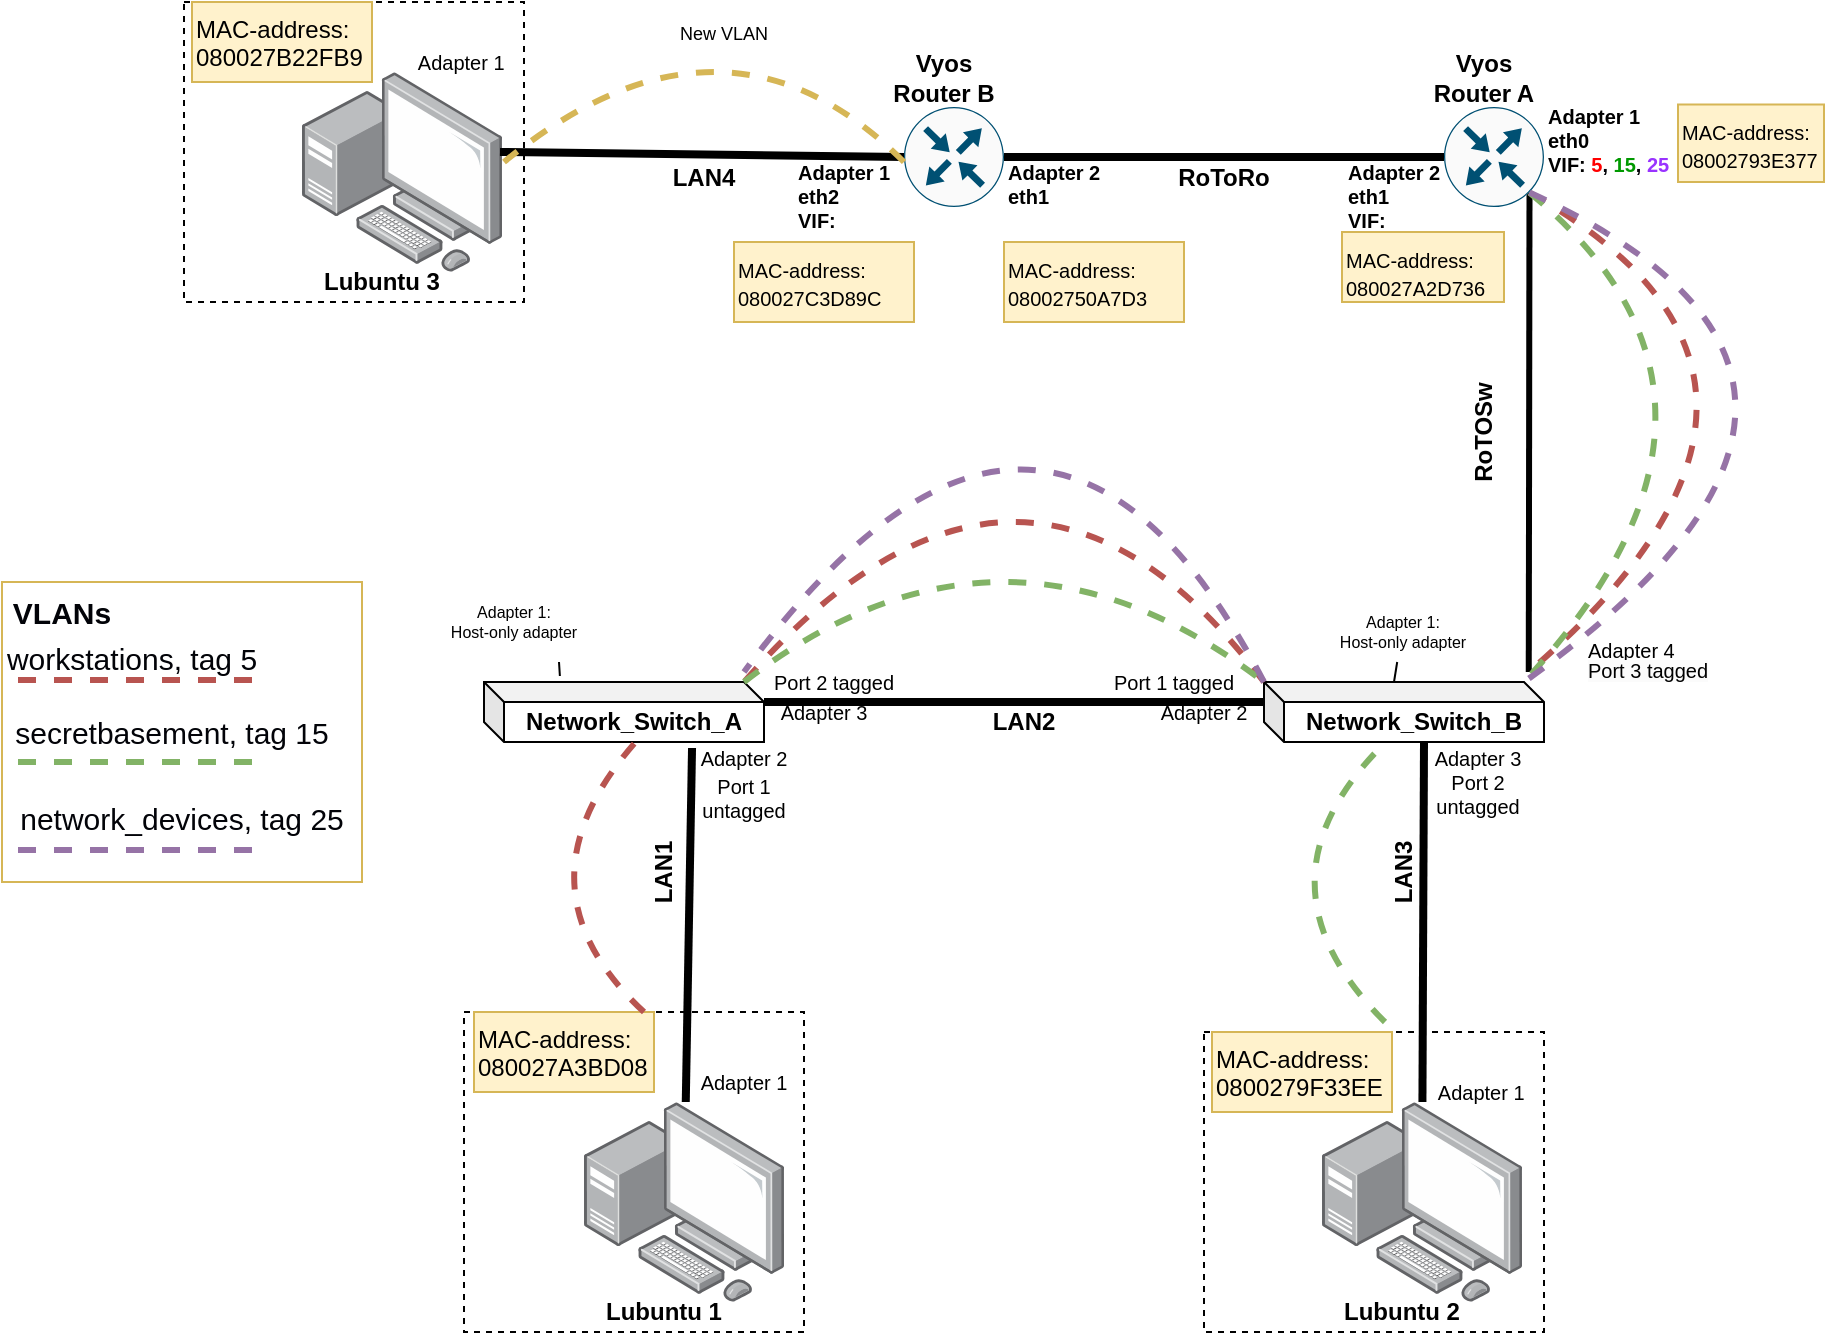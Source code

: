 <mxfile version="20.8.10" type="device" pages="3"><diagram id="CAPcUXX3ZQljsApzjOa5" name="Physical Topology"><mxGraphModel dx="2261" dy="2013" grid="1" gridSize="10" guides="1" tooltips="1" connect="1" arrows="1" fold="1" page="1" pageScale="1" pageWidth="827" pageHeight="1169" math="0" shadow="0"><root><mxCell id="0"/><mxCell id="1" parent="0"/><mxCell id="m6ppwazR0qxeqbLDZ43z-1" value="" style="rounded=0;whiteSpace=wrap;html=1;labelBorderColor=none;fillStyle=auto;strokeColor=#d6b656;fontSize=15;fillColor=none;" parent="1" vertex="1"><mxGeometry x="-101" y="280" width="180" height="150" as="geometry"/></mxCell><mxCell id="KFTJLfa4nv81pVBsVKey-24" value="" style="rounded=0;whiteSpace=wrap;html=1;textOpacity=0;fillColor=none;dashed=1;" parent="1" vertex="1"><mxGeometry x="500" y="505" width="170" height="150" as="geometry"/></mxCell><mxCell id="KFTJLfa4nv81pVBsVKey-25" value="" style="rounded=0;whiteSpace=wrap;html=1;textOpacity=0;fillColor=none;dashed=1;" parent="1" vertex="1"><mxGeometry x="130" y="495" width="170" height="160" as="geometry"/></mxCell><mxCell id="KFTJLfa4nv81pVBsVKey-2" value="" style="points=[];aspect=fixed;html=1;align=center;shadow=0;dashed=0;image;image=img/lib/allied_telesis/computer_and_terminals/Personal_Computer_with_Server.svg;" parent="1" vertex="1"><mxGeometry x="190" y="540" width="100" height="100" as="geometry"/></mxCell><mxCell id="KFTJLfa4nv81pVBsVKey-3" value="Lubuntu 1" style="text;strokeColor=none;align=center;fillColor=none;html=1;verticalAlign=middle;whiteSpace=wrap;rounded=0;fontStyle=1" parent="1" vertex="1"><mxGeometry x="200" y="630" width="60" height="30" as="geometry"/></mxCell><mxCell id="KFTJLfa4nv81pVBsVKey-4" value="" style="points=[];aspect=fixed;html=1;align=center;shadow=0;dashed=0;image;image=img/lib/allied_telesis/computer_and_terminals/Personal_Computer_with_Server.svg;" parent="1" vertex="1"><mxGeometry x="559" y="540" width="100" height="100" as="geometry"/></mxCell><mxCell id="KFTJLfa4nv81pVBsVKey-5" value="Lubuntu 2" style="text;strokeColor=none;align=center;fillColor=none;html=1;verticalAlign=middle;whiteSpace=wrap;rounded=0;fontStyle=1" parent="1" vertex="1"><mxGeometry x="569" y="630" width="60" height="30" as="geometry"/></mxCell><mxCell id="KFTJLfa4nv81pVBsVKey-6" value="Network_Switch_A" style="shape=cube;whiteSpace=wrap;html=1;boundedLbl=1;backgroundOutline=1;darkOpacity=0.05;darkOpacity2=0.1;direction=east;size=10;fontStyle=1" parent="1" vertex="1"><mxGeometry x="140" y="330" width="140" height="30" as="geometry"/></mxCell><mxCell id="KFTJLfa4nv81pVBsVKey-8" value="Network_Switch_B" style="shape=cube;whiteSpace=wrap;html=1;boundedLbl=1;backgroundOutline=1;darkOpacity=0.05;darkOpacity2=0.1;direction=east;size=10;fontStyle=1" parent="1" vertex="1"><mxGeometry x="530" y="330" width="140" height="30" as="geometry"/></mxCell><mxCell id="KFTJLfa4nv81pVBsVKey-9" value="" style="endArrow=none;html=1;rounded=0;entryX=0.743;entryY=1.1;entryDx=0;entryDy=0;entryPerimeter=0;strokeWidth=4;" parent="1" source="KFTJLfa4nv81pVBsVKey-2" target="KFTJLfa4nv81pVBsVKey-6" edge="1"><mxGeometry x="-0.714" y="-66" width="50" height="50" relative="1" as="geometry"><mxPoint x="300" y="440" as="sourcePoint"/><mxPoint x="280" y="360" as="targetPoint"/><mxPoint as="offset"/></mxGeometry></mxCell><mxCell id="KFTJLfa4nv81pVBsVKey-10" value="" style="endArrow=none;html=1;rounded=0;strokeWidth=4;" parent="1" source="KFTJLfa4nv81pVBsVKey-4" edge="1"><mxGeometry width="50" height="50" relative="1" as="geometry"><mxPoint x="555.806" y="465" as="sourcePoint"/><mxPoint x="610" y="360" as="targetPoint"/></mxGeometry></mxCell><mxCell id="KFTJLfa4nv81pVBsVKey-12" value="&lt;font style=&quot;font-size: 10px;&quot;&gt;Adapter 2&lt;/font&gt;" style="text;strokeColor=none;align=center;fillColor=none;html=1;verticalAlign=middle;whiteSpace=wrap;rounded=0;rotation=0;fontStyle=0;fontSize=10;" parent="1" vertex="1"><mxGeometry x="230" y="352.5" width="80" height="30" as="geometry"/></mxCell><mxCell id="KFTJLfa4nv81pVBsVKey-17" value="Adapter 2" style="text;strokeColor=none;align=center;fillColor=none;html=1;verticalAlign=middle;whiteSpace=wrap;rounded=0;rotation=0;fontStyle=0;fontSize=10;" parent="1" vertex="1"><mxGeometry x="460" y="330" width="80" height="30" as="geometry"/></mxCell><mxCell id="KFTJLfa4nv81pVBsVKey-19" value="Adapter 1" style="text;strokeColor=none;align=center;fillColor=none;html=1;verticalAlign=middle;whiteSpace=wrap;rounded=0;rotation=0;fontStyle=0;fontSize=10;" parent="1" vertex="1"><mxGeometry x="230" y="515" width="80" height="30" as="geometry"/></mxCell><mxCell id="KFTJLfa4nv81pVBsVKey-20" value="&lt;font style=&quot;font-size: 10px;&quot;&gt;Adapter 1&amp;nbsp;&lt;/font&gt;" style="text;strokeColor=none;align=center;fillColor=none;html=1;verticalAlign=middle;whiteSpace=wrap;rounded=0;rotation=0;fontStyle=0" parent="1" vertex="1"><mxGeometry x="599.5" y="520" width="80" height="30" as="geometry"/></mxCell><mxCell id="KFTJLfa4nv81pVBsVKey-26" value="" style="endArrow=none;html=1;rounded=0;entryX=0.271;entryY=-0.1;entryDx=0;entryDy=0;entryPerimeter=0;exitX=0.75;exitY=1;exitDx=0;exitDy=0;" parent="1" source="KFTJLfa4nv81pVBsVKey-27" target="KFTJLfa4nv81pVBsVKey-6" edge="1"><mxGeometry width="50" height="50" relative="1" as="geometry"><mxPoint x="130" y="290" as="sourcePoint"/><mxPoint x="170" y="340" as="targetPoint"/></mxGeometry></mxCell><mxCell id="KFTJLfa4nv81pVBsVKey-27" value="&lt;font style=&quot;font-size: 8px;&quot;&gt;Adapter 1:&lt;br style=&quot;font-size: 8px;&quot;&gt;Host-only adapter&lt;/font&gt;" style="text;strokeColor=none;align=center;fillColor=none;html=1;verticalAlign=middle;whiteSpace=wrap;rounded=0;dashed=1;fontStyle=0;fontSize=8;" parent="1" vertex="1"><mxGeometry x="110" y="280" width="90" height="40" as="geometry"/></mxCell><mxCell id="KFTJLfa4nv81pVBsVKey-16" value="Adapter 3" style="text;strokeColor=none;align=center;fillColor=none;html=1;verticalAlign=middle;whiteSpace=wrap;rounded=0;rotation=0;fontStyle=0;fontSize=10;" parent="1" vertex="1"><mxGeometry x="270" y="330" width="80" height="30" as="geometry"/></mxCell><mxCell id="KFTJLfa4nv81pVBsVKey-40" value="&lt;b&gt;&lt;font style=&quot;font-size: 12px;&quot;&gt;LAN2&lt;/font&gt;&lt;/b&gt;" style="text;strokeColor=none;align=center;fillColor=none;html=1;verticalAlign=middle;whiteSpace=wrap;rounded=0;dashed=1;fontSize=10;" parent="1" vertex="1"><mxGeometry x="380" y="335" width="60" height="30" as="geometry"/></mxCell><mxCell id="KFTJLfa4nv81pVBsVKey-41" value="&lt;b&gt;&lt;font style=&quot;font-size: 12px;&quot;&gt;LAN1&lt;/font&gt;&lt;/b&gt;" style="text;strokeColor=none;align=center;fillColor=none;html=1;verticalAlign=middle;whiteSpace=wrap;rounded=0;dashed=1;fontSize=10;rotation=-90;" parent="1" vertex="1"><mxGeometry x="200" y="410" width="60" height="30" as="geometry"/></mxCell><mxCell id="KFTJLfa4nv81pVBsVKey-42" value="&lt;b&gt;&lt;font style=&quot;font-size: 12px;&quot;&gt;LAN3&lt;/font&gt;&lt;/b&gt;" style="text;strokeColor=none;align=center;fillColor=none;html=1;verticalAlign=middle;whiteSpace=wrap;rounded=0;dashed=1;fontSize=10;rotation=-90;" parent="1" vertex="1"><mxGeometry x="570" y="410" width="60" height="30" as="geometry"/></mxCell><mxCell id="KFTJLfa4nv81pVBsVKey-50" value="Port 1 tagged" style="text;strokeColor=none;align=center;fillColor=none;html=1;verticalAlign=middle;whiteSpace=wrap;rounded=0;dashed=1;fontSize=10;" parent="1" vertex="1"><mxGeometry x="440" y="320" width="90" height="20" as="geometry"/></mxCell><mxCell id="KFTJLfa4nv81pVBsVKey-51" value="Adapter 3&lt;br&gt;Port 2 &lt;br&gt;untagged" style="text;align=center;html=1;verticalAlign=middle;whiteSpace=wrap;rounded=0;dashed=1;fontSize=10;" parent="1" vertex="1"><mxGeometry x="594" y="360" width="85.5" height="40" as="geometry"/></mxCell><mxCell id="KFTJLfa4nv81pVBsVKey-52" value="Port 1 &lt;br style=&quot;font-size: 10px;&quot;&gt;untagged" style="text;strokeColor=none;align=center;fillColor=none;html=1;verticalAlign=middle;whiteSpace=wrap;rounded=0;dashed=1;fontSize=10;" parent="1" vertex="1"><mxGeometry x="245" y="375" width="50" height="25" as="geometry"/></mxCell><mxCell id="KFTJLfa4nv81pVBsVKey-53" value="Port 2 tagged" style="text;strokeColor=none;align=center;fillColor=none;html=1;verticalAlign=middle;whiteSpace=wrap;rounded=0;dashed=1;fontSize=10;" parent="1" vertex="1"><mxGeometry x="270" y="320" width="90" height="20" as="geometry"/></mxCell><mxCell id="jPix8ELLLZrEXd2AXvwb-3" style="rounded=0;orthogonalLoop=1;jettySize=auto;html=1;exitX=0.855;exitY=0.856;exitDx=0;exitDy=0;exitPerimeter=0;entryX=0;entryY=1;entryDx=0;entryDy=0;endArrow=none;endFill=0;strokeWidth=3;" parent="1" source="9v_Xx9gA8RxqsUYT7sCj-2" edge="1"><mxGeometry relative="1" as="geometry"><mxPoint x="662.38" y="325" as="targetPoint"/></mxGeometry></mxCell><mxCell id="i0PBBU2zfy0VUtLU50Al-2" style="edgeStyle=none;orthogonalLoop=1;jettySize=auto;html=1;exitX=0.855;exitY=0.856;exitDx=0;exitDy=0;exitPerimeter=0;entryX=0;entryY=1;entryDx=0;entryDy=0;strokeColor=#b85450;strokeWidth=3;fontSize=15;fontColor=#020308;endArrow=none;endFill=0;fillColor=#f8cecc;dashed=1;curved=1;" parent="1" source="9v_Xx9gA8RxqsUYT7sCj-2" edge="1"><mxGeometry relative="1" as="geometry"><mxPoint x="662.38" y="325" as="targetPoint"/><Array as="points"><mxPoint x="830" y="180"/></Array></mxGeometry></mxCell><mxCell id="9v_Xx9gA8RxqsUYT7sCj-2" value="" style="sketch=0;points=[[0.5,0,0],[1,0.5,0],[0.5,1,0],[0,0.5,0],[0.145,0.145,0],[0.856,0.145,0],[0.855,0.856,0],[0.145,0.855,0]];verticalLabelPosition=bottom;html=1;verticalAlign=top;aspect=fixed;align=center;pointerEvents=1;shape=mxgraph.cisco19.rect;prIcon=router;fillColor=#FAFAFA;strokeColor=#005073;" parent="1" vertex="1"><mxGeometry x="620" y="42.5" width="50" height="50" as="geometry"/></mxCell><mxCell id="9v_Xx9gA8RxqsUYT7sCj-3" value="Vyos Router A" style="text;strokeColor=none;align=center;fillColor=none;html=1;verticalAlign=middle;whiteSpace=wrap;rounded=0;fontStyle=1" parent="1" vertex="1"><mxGeometry x="610" y="12.5" width="60" height="30" as="geometry"/></mxCell><mxCell id="9v_Xx9gA8RxqsUYT7sCj-7" value="&lt;b&gt;&lt;font style=&quot;font-size: 12px;&quot;&gt;RoTOSw&lt;/font&gt;&lt;/b&gt;" style="text;strokeColor=none;align=center;fillColor=none;html=1;verticalAlign=middle;whiteSpace=wrap;rounded=0;dashed=1;fontSize=10;rotation=-90;" parent="1" vertex="1"><mxGeometry x="610" y="190" width="60" height="30" as="geometry"/></mxCell><mxCell id="i0PBBU2zfy0VUtLU50Al-1" style="edgeStyle=none;orthogonalLoop=1;jettySize=auto;html=1;exitX=0.855;exitY=0.856;exitDx=0;exitDy=0;entryX=0;entryY=0;entryDx=130;entryDy=0;strokeColor=#82b366;strokeWidth=3;fontSize=15;fontColor=#020308;endArrow=none;endFill=0;fillColor=#d5e8d4;exitPerimeter=0;entryPerimeter=0;dashed=1;curved=1;" parent="1" source="9v_Xx9gA8RxqsUYT7sCj-2" target="KFTJLfa4nv81pVBsVKey-8" edge="1"><mxGeometry relative="1" as="geometry"><Array as="points"><mxPoint x="790" y="190"/></Array></mxGeometry></mxCell><mxCell id="9v_Xx9gA8RxqsUYT7sCj-8" value="Adapter 1&lt;br&gt;eth0&lt;br&gt;VIF: &lt;font color=&quot;#ff0000&quot;&gt;5&lt;/font&gt;&lt;font color=&quot;#020308&quot;&gt;, &lt;/font&gt;&lt;font color=&quot;#009900&quot;&gt;15&lt;/font&gt;&lt;font color=&quot;#020308&quot;&gt;, &lt;/font&gt;&lt;font color=&quot;#9933ff&quot;&gt;25&lt;/font&gt;" style="text;strokeColor=none;align=left;fillColor=none;html=1;verticalAlign=top;whiteSpace=wrap;rounded=0;rotation=0;fontStyle=1;fontSize=10;" parent="1" vertex="1"><mxGeometry x="670" y="35" width="70" height="52.5" as="geometry"/></mxCell><mxCell id="si4_xqmwmZ1nPxSKArIJ-2" value="MAC-address:&lt;br&gt;080027A3BD08" style="text;strokeColor=#d6b656;align=left;fillColor=#fff2cc;html=1;verticalAlign=top;rounded=0;whiteSpace=wrap;labelBorderColor=none;fillStyle=auto;" parent="1" vertex="1"><mxGeometry x="135" y="495" width="90" height="40" as="geometry"/></mxCell><mxCell id="si4_xqmwmZ1nPxSKArIJ-3" value="MAC-address:&lt;br&gt;0800279F33EE" style="text;strokeColor=#d6b656;align=left;fillColor=#fff2cc;html=1;verticalAlign=top;rounded=0;whiteSpace=wrap;labelBorderColor=none;fillStyle=auto;" parent="1" vertex="1"><mxGeometry x="504" y="505" width="90" height="40" as="geometry"/></mxCell><mxCell id="XGvj5NbQlRAH-tCPL38N-1" style="edgeStyle=none;rounded=0;orthogonalLoop=1;jettySize=auto;html=1;endArrow=none;endFill=0;strokeWidth=3;strokeColor=#82b366;fillColor=#d5e8d4;dashed=1;" parent="1" edge="1"><mxGeometry relative="1" as="geometry"><mxPoint x="24" y="370.0" as="sourcePoint"/><mxPoint x="-95.997" y="370.0" as="targetPoint"/></mxGeometry></mxCell><mxCell id="XGvj5NbQlRAH-tCPL38N-2" value="&lt;font color=&quot;#020308&quot; style=&quot;font-size: 15px;&quot;&gt;VLANs&lt;/font&gt;" style="text;strokeColor=none;align=center;fillColor=none;html=1;verticalAlign=middle;whiteSpace=wrap;rounded=0;fontSize=15;fontColor=#3355FF;fontStyle=1" parent="1" vertex="1"><mxGeometry x="-101" y="280" width="60" height="30" as="geometry"/></mxCell><mxCell id="XGvj5NbQlRAH-tCPL38N-3" value="workstations, tag 5" style="text;strokeColor=none;align=center;fillColor=none;html=1;verticalAlign=middle;whiteSpace=wrap;rounded=0;fontSize=15;fontColor=#020308;" parent="1" vertex="1"><mxGeometry x="-101" y="310" width="130" height="15" as="geometry"/></mxCell><mxCell id="XGvj5NbQlRAH-tCPL38N-4" style="edgeStyle=none;rounded=0;orthogonalLoop=1;jettySize=auto;html=1;endArrow=none;endFill=0;strokeWidth=3;strokeColor=#b85450;fillColor=#f8cecc;dashed=1;" parent="1" edge="1"><mxGeometry relative="1" as="geometry"><mxPoint x="24" y="328.95" as="sourcePoint"/><mxPoint x="-95.997" y="328.95" as="targetPoint"/></mxGeometry></mxCell><mxCell id="XGvj5NbQlRAH-tCPL38N-5" value="secretbasement, tag 15" style="text;strokeColor=none;align=center;fillColor=none;html=1;verticalAlign=middle;whiteSpace=wrap;rounded=0;fontSize=15;fontColor=#020308;strokeWidth=3;" parent="1" vertex="1"><mxGeometry x="-101" y="347.5" width="170" height="15" as="geometry"/></mxCell><mxCell id="XGvj5NbQlRAH-tCPL38N-6" style="edgeStyle=none;rounded=0;orthogonalLoop=1;jettySize=auto;html=1;endArrow=none;endFill=0;strokeWidth=3;strokeColor=#9673a6;fillColor=#e1d5e7;dashed=1;" parent="1" edge="1"><mxGeometry relative="1" as="geometry"><mxPoint x="24" y="413.95" as="sourcePoint"/><mxPoint x="-95.997" y="413.95" as="targetPoint"/></mxGeometry></mxCell><mxCell id="XGvj5NbQlRAH-tCPL38N-7" value="network_devices, tag 25" style="text;strokeColor=none;align=center;fillColor=none;html=1;verticalAlign=middle;whiteSpace=wrap;rounded=0;fontSize=15;fontColor=#020308;" parent="1" vertex="1"><mxGeometry x="-101" y="390" width="180" height="15" as="geometry"/></mxCell><mxCell id="Srl6y-yyjktaXxOkSsBQ-2" style="edgeStyle=none;rounded=0;orthogonalLoop=1;jettySize=auto;html=1;exitX=0.5;exitY=1;exitDx=0;exitDy=0;strokeColor=#99FF99;strokeWidth=4;fontSize=15;fontColor=#020308;endArrow=none;endFill=0;" parent="1" source="XGvj5NbQlRAH-tCPL38N-5" target="XGvj5NbQlRAH-tCPL38N-5" edge="1"><mxGeometry relative="1" as="geometry"/></mxCell><mxCell id="uMudg7BQLxcV9BV-kZez-2" value="" style="endArrow=none;html=1;rounded=0;exitX=0;exitY=0;exitDx=65;exitDy=0;exitPerimeter=0;" parent="1" source="KFTJLfa4nv81pVBsVKey-8" target="KFTJLfa4nv81pVBsVKey-29" edge="1"><mxGeometry width="50" height="50" relative="1" as="geometry"><mxPoint x="540" y="330" as="sourcePoint"/><mxPoint x="540" y="290" as="targetPoint"/></mxGeometry></mxCell><mxCell id="KFTJLfa4nv81pVBsVKey-29" value="&lt;font style=&quot;font-size: 8px;&quot;&gt;Adapter 1:&lt;br style=&quot;font-size: 8px;&quot;&gt;Host-only adapter&lt;/font&gt;" style="text;strokeColor=none;align=center;fillColor=none;html=1;verticalAlign=middle;whiteSpace=wrap;rounded=0;dashed=1;fontSize=8;fontStyle=0" parent="1" vertex="1"><mxGeometry x="548.75" y="290" width="100.5" height="30" as="geometry"/></mxCell><mxCell id="E4wLqBSq0Hidv-x5DWPN-4" value="" style="endArrow=none;html=1;entryX=0.736;entryY=1.167;entryDx=0;entryDy=0;entryPerimeter=0;strokeWidth=3;fillColor=#f8cecc;strokeColor=#b85450;dashed=1;curved=1;" parent="1" edge="1"><mxGeometry x="-0.714" y="-66" width="50" height="50" relative="1" as="geometry"><mxPoint x="220" y="495" as="sourcePoint"/><mxPoint x="220.36" y="355" as="targetPoint"/><mxPoint as="offset"/><Array as="points"><mxPoint x="150" y="430"/></Array></mxGeometry></mxCell><mxCell id="E4wLqBSq0Hidv-x5DWPN-5" value="" style="endArrow=none;html=1;entryX=0.736;entryY=1.167;entryDx=0;entryDy=0;entryPerimeter=0;strokeWidth=3;fillColor=#d5e8d4;strokeColor=#82b366;dashed=1;curved=1;" parent="1" edge="1"><mxGeometry x="-0.714" y="-66" width="50" height="50" relative="1" as="geometry"><mxPoint x="590.5" y="500" as="sourcePoint"/><mxPoint x="590.86" y="360" as="targetPoint"/><mxPoint as="offset"/><Array as="points"><mxPoint x="520" y="430"/></Array></mxGeometry></mxCell><mxCell id="E4wLqBSq0Hidv-x5DWPN-6" value="" style="endArrow=none;html=1;strokeWidth=3;fillColor=#f8cecc;strokeColor=#b85450;dashed=1;curved=1;" parent="1" edge="1"><mxGeometry x="-0.714" y="-66" width="50" height="50" relative="1" as="geometry"><mxPoint x="530" y="330" as="sourcePoint"/><mxPoint x="270" y="330" as="targetPoint"/><mxPoint as="offset"/><Array as="points"><mxPoint x="410" y="170"/></Array></mxGeometry></mxCell><mxCell id="E4wLqBSq0Hidv-x5DWPN-7" value="" style="endArrow=none;html=1;entryX=0;entryY=0;entryDx=0;entryDy=0;entryPerimeter=0;strokeWidth=3;fillColor=#d5e8d4;strokeColor=#82b366;dashed=1;exitX=0;exitY=0;exitDx=130;exitDy=0;exitPerimeter=0;curved=1;" parent="1" source="KFTJLfa4nv81pVBsVKey-6" target="KFTJLfa4nv81pVBsVKey-8" edge="1"><mxGeometry x="-0.714" y="-66" width="50" height="50" relative="1" as="geometry"><mxPoint x="430" y="290" as="sourcePoint"/><mxPoint x="430.36" y="150" as="targetPoint"/><mxPoint as="offset"/><Array as="points"><mxPoint x="400" y="230"/></Array></mxGeometry></mxCell><mxCell id="E4wLqBSq0Hidv-x5DWPN-8" value="" style="endArrow=none;html=1;rounded=0;strokeWidth=4;entryX=0;entryY=0;entryDx=140;entryDy=10;entryPerimeter=0;exitX=0;exitY=0;exitDx=0;exitDy=10;exitPerimeter=0;" parent="1" source="KFTJLfa4nv81pVBsVKey-8" target="KFTJLfa4nv81pVBsVKey-6" edge="1"><mxGeometry width="50" height="50" relative="1" as="geometry"><mxPoint x="419.997" y="585" as="sourcePoint"/><mxPoint x="420.78" y="405" as="targetPoint"/></mxGeometry></mxCell><mxCell id="NtA9RHQlfzSoZuL8TnUl-2" value="&lt;font style=&quot;font-size: 10px;&quot;&gt;Adapter 4&lt;br&gt;&lt;br&gt;&lt;/font&gt;" style="text;align=left;html=1;verticalAlign=top;whiteSpace=wrap;rounded=0;rotation=0;fontStyle=0;" parent="1" vertex="1"><mxGeometry x="690" y="300" width="50" height="20" as="geometry"/></mxCell><mxCell id="NtA9RHQlfzSoZuL8TnUl-3" value="&lt;span style=&quot;color: rgb(0, 0, 0); font-family: Helvetica; font-size: 10px; font-style: normal; font-variant-ligatures: normal; font-variant-caps: normal; font-weight: 400; letter-spacing: normal; orphans: 2; text-align: left; text-indent: 0px; text-transform: none; widows: 2; word-spacing: 0px; -webkit-text-stroke-width: 0px; background-color: rgb(251, 251, 251); text-decoration-thickness: initial; text-decoration-style: initial; text-decoration-color: initial; float: none; display: inline !important;&quot;&gt;Port 3 tagged&lt;/span&gt;&lt;br style=&quot;border-color: var(--border-color); color: rgb(0, 0, 0); font-family: Helvetica; font-size: 10px; font-style: normal; font-variant-ligatures: normal; font-variant-caps: normal; font-weight: 400; letter-spacing: normal; orphans: 2; text-align: left; text-indent: 0px; text-transform: none; widows: 2; word-spacing: 0px; -webkit-text-stroke-width: 0px; background-color: rgb(251, 251, 251); text-decoration-thickness: initial; text-decoration-style: initial; text-decoration-color: initial;&quot;&gt;" style="text;whiteSpace=wrap;html=1;" parent="1" vertex="1"><mxGeometry x="690" y="310" width="70" height="20" as="geometry"/></mxCell><mxCell id="UpZ_-t4fGGn6npVjWmxn-1" value="&lt;font style=&quot;font-size: 10px;&quot;&gt;MAC-address:&lt;br&gt;08002793E377&lt;/font&gt;" style="text;strokeColor=#d6b656;align=left;fillColor=#fff2cc;html=1;verticalAlign=top;rounded=0;whiteSpace=wrap;labelBorderColor=none;fillStyle=auto;" parent="1" vertex="1"><mxGeometry x="737" y="41.25" width="73" height="38.75" as="geometry"/></mxCell><mxCell id="bzMmKd5gcRpRerLOAkkM-1" value="" style="endArrow=none;html=1;strokeWidth=3;fillColor=#e1d5e7;strokeColor=#9673a6;dashed=1;curved=1;exitX=1;exitY=0.5;exitDx=0;exitDy=0;entryX=0;entryY=0.25;entryDx=0;entryDy=0;" parent="1" source="KFTJLfa4nv81pVBsVKey-50" target="KFTJLfa4nv81pVBsVKey-53" edge="1"><mxGeometry x="-0.714" y="-66" width="50" height="50" relative="1" as="geometry"><mxPoint x="530" y="300" as="sourcePoint"/><mxPoint x="270" y="300" as="targetPoint"/><mxPoint as="offset"/><Array as="points"><mxPoint x="420" y="120"/></Array></mxGeometry></mxCell><mxCell id="bzMmKd5gcRpRerLOAkkM-2" style="edgeStyle=none;orthogonalLoop=1;jettySize=auto;html=1;exitX=0.855;exitY=0.856;exitDx=0;exitDy=0;exitPerimeter=0;entryX=0;entryY=0;entryDx=130;entryDy=0;strokeColor=#9673a6;strokeWidth=3;fontSize=15;fontColor=#020308;endArrow=none;endFill=0;fillColor=#e1d5e7;dashed=1;curved=1;entryPerimeter=0;" parent="1" source="9v_Xx9gA8RxqsUYT7sCj-2" target="KFTJLfa4nv81pVBsVKey-8" edge="1"><mxGeometry relative="1" as="geometry"><mxPoint x="679.5" y="324.86" as="targetPoint"/><Array as="points"><mxPoint x="870" y="180"/></Array><mxPoint x="679.87" y="85.135" as="sourcePoint"/></mxGeometry></mxCell><mxCell id="52kfBFcSDeyBliiuzP9r-1" value="" style="rounded=0;whiteSpace=wrap;html=1;textOpacity=0;fillColor=none;dashed=1;" parent="1" vertex="1"><mxGeometry x="-10" y="-10" width="170" height="150" as="geometry"/></mxCell><mxCell id="52kfBFcSDeyBliiuzP9r-2" value="" style="points=[];aspect=fixed;html=1;align=center;shadow=0;dashed=0;image;image=img/lib/allied_telesis/computer_and_terminals/Personal_Computer_with_Server.svg;" parent="1" vertex="1"><mxGeometry x="49" y="25" width="100" height="100" as="geometry"/></mxCell><mxCell id="52kfBFcSDeyBliiuzP9r-3" value="Lubuntu 3" style="text;strokeColor=none;align=center;fillColor=none;html=1;verticalAlign=middle;whiteSpace=wrap;rounded=0;fontStyle=1" parent="1" vertex="1"><mxGeometry x="59" y="115" width="60" height="30" as="geometry"/></mxCell><mxCell id="52kfBFcSDeyBliiuzP9r-4" value="&lt;font style=&quot;font-size: 10px;&quot;&gt;Adapter 1&amp;nbsp;&lt;/font&gt;" style="text;strokeColor=none;align=center;fillColor=none;html=1;verticalAlign=middle;whiteSpace=wrap;rounded=0;rotation=0;fontStyle=0" parent="1" vertex="1"><mxGeometry x="89.5" y="5" width="80" height="30" as="geometry"/></mxCell><mxCell id="52kfBFcSDeyBliiuzP9r-5" value="MAC-address:&lt;br&gt;080027B22FB9" style="text;strokeColor=#d6b656;align=left;fillColor=#fff2cc;html=1;verticalAlign=top;rounded=0;whiteSpace=wrap;labelBorderColor=none;fillStyle=auto;" parent="1" vertex="1"><mxGeometry x="-6" y="-10" width="90" height="40" as="geometry"/></mxCell><mxCell id="MrqoEERI0WugyUhb-dkY-1" value="" style="sketch=0;points=[[0.5,0,0],[1,0.5,0],[0.5,1,0],[0,0.5,0],[0.145,0.145,0],[0.856,0.145,0],[0.855,0.856,0],[0.145,0.855,0]];verticalLabelPosition=bottom;html=1;verticalAlign=top;aspect=fixed;align=center;pointerEvents=1;shape=mxgraph.cisco19.rect;prIcon=router;fillColor=#FAFAFA;strokeColor=#005073;" parent="1" vertex="1"><mxGeometry x="350" y="42.5" width="50" height="50" as="geometry"/></mxCell><mxCell id="MrqoEERI0WugyUhb-dkY-2" value="Vyos Router B" style="text;strokeColor=none;align=center;fillColor=none;html=1;verticalAlign=middle;whiteSpace=wrap;rounded=0;fontStyle=1" parent="1" vertex="1"><mxGeometry x="340" y="12.5" width="60" height="30" as="geometry"/></mxCell><mxCell id="MrqoEERI0WugyUhb-dkY-3" value="Adapter 1&lt;br&gt;eth2&lt;br&gt;VIF:" style="text;strokeColor=none;align=left;fillColor=none;html=1;verticalAlign=top;whiteSpace=wrap;rounded=0;rotation=0;fontStyle=1;fontSize=10;" parent="1" vertex="1"><mxGeometry x="295" y="62.5" width="70" height="52.5" as="geometry"/></mxCell><mxCell id="MrqoEERI0WugyUhb-dkY-4" value="&lt;font style=&quot;font-size: 10px;&quot;&gt;MAC-address:&lt;br&gt;080027C3D89C&lt;br&gt;&lt;/font&gt;" style="text;strokeColor=#d6b656;align=left;fillColor=#fff2cc;html=1;verticalAlign=top;rounded=0;whiteSpace=wrap;labelBorderColor=none;fillStyle=auto;" parent="1" vertex="1"><mxGeometry x="265" y="110" width="90" height="40" as="geometry"/></mxCell><mxCell id="MrqoEERI0WugyUhb-dkY-5" value="" style="endArrow=none;html=1;rounded=0;strokeWidth=4;entryX=0.99;entryY=0.4;entryDx=0;entryDy=0;entryPerimeter=0;exitX=0;exitY=0.5;exitDx=0;exitDy=0;exitPerimeter=0;" parent="1" source="MrqoEERI0WugyUhb-dkY-1" target="52kfBFcSDeyBliiuzP9r-2" edge="1"><mxGeometry width="50" height="50" relative="1" as="geometry"><mxPoint x="350" y="70" as="sourcePoint"/><mxPoint x="280" y="129.5" as="targetPoint"/></mxGeometry></mxCell><mxCell id="MrqoEERI0WugyUhb-dkY-7" value="&lt;b&gt;&lt;font style=&quot;font-size: 12px;&quot;&gt;LAN4&lt;/font&gt;&lt;/b&gt;" style="text;strokeColor=none;align=center;fillColor=none;html=1;verticalAlign=middle;whiteSpace=wrap;rounded=0;dashed=1;fontSize=10;" parent="1" vertex="1"><mxGeometry x="220" y="62.5" width="60" height="30" as="geometry"/></mxCell><mxCell id="MrqoEERI0WugyUhb-dkY-10" value="" style="endArrow=none;html=1;rounded=0;strokeWidth=4;exitX=0;exitY=0.5;exitDx=0;exitDy=0;exitPerimeter=0;" parent="1" source="9v_Xx9gA8RxqsUYT7sCj-2" target="MrqoEERI0WugyUhb-dkY-1" edge="1"><mxGeometry width="50" height="50" relative="1" as="geometry"><mxPoint x="540" y="20" as="sourcePoint"/><mxPoint x="438" y="66.25" as="targetPoint"/></mxGeometry></mxCell><mxCell id="MrqoEERI0WugyUhb-dkY-11" value="&lt;b&gt;&lt;font style=&quot;font-size: 12px;&quot;&gt;RoToRo&lt;/font&gt;&lt;/b&gt;" style="text;strokeColor=none;align=center;fillColor=none;html=1;verticalAlign=middle;whiteSpace=wrap;rounded=0;dashed=1;fontSize=10;" parent="1" vertex="1"><mxGeometry x="480" y="62.5" width="60" height="30" as="geometry"/></mxCell><mxCell id="Tp-1VhsbwKHfmqAFFVPW-2" value="Adapter 2&lt;br&gt;eth1" style="text;strokeColor=none;align=left;fillColor=none;html=1;verticalAlign=top;whiteSpace=wrap;rounded=0;rotation=0;fontStyle=1;fontSize=10;" parent="1" vertex="1"><mxGeometry x="400" y="62.5" width="70" height="52.5" as="geometry"/></mxCell><mxCell id="Tp-1VhsbwKHfmqAFFVPW-3" value="&lt;font style=&quot;font-size: 10px;&quot;&gt;MAC-address:&lt;br&gt;08002750A7D3&lt;br&gt;&lt;/font&gt;" style="text;strokeColor=#d6b656;align=left;fillColor=#fff2cc;html=1;verticalAlign=top;rounded=0;whiteSpace=wrap;labelBorderColor=none;fillStyle=auto;" parent="1" vertex="1"><mxGeometry x="400" y="110" width="90" height="40" as="geometry"/></mxCell><mxCell id="Tp-1VhsbwKHfmqAFFVPW-7" value="" style="endArrow=none;html=1;strokeWidth=3;fillColor=#fff2cc;strokeColor=#d6b656;dashed=1;curved=1;entryX=1.01;entryY=0.45;entryDx=0;entryDy=0;entryPerimeter=0;" parent="1" target="52kfBFcSDeyBliiuzP9r-2" edge="1"><mxGeometry x="-0.714" y="-66" width="50" height="50" relative="1" as="geometry"><mxPoint x="350" y="70" as="sourcePoint"/><mxPoint x="143.99" y="-27.447" as="targetPoint"/><mxPoint as="offset"/><Array as="points"><mxPoint x="260" y="-20"/></Array></mxGeometry></mxCell><mxCell id="Tp-1VhsbwKHfmqAFFVPW-9" value="&lt;font style=&quot;font-size: 9px;&quot;&gt;New VLAN&lt;/font&gt;" style="text;strokeColor=none;align=center;fillColor=none;html=1;verticalAlign=middle;whiteSpace=wrap;rounded=0;" parent="1" vertex="1"><mxGeometry x="190" y="-10" width="140" height="30" as="geometry"/></mxCell><mxCell id="Q1bMd-IHoVuCqNwdEzgZ-1" value="Adapter 2&lt;br&gt;eth1&lt;br&gt;VIF:" style="text;strokeColor=none;align=left;fillColor=none;html=1;verticalAlign=top;whiteSpace=wrap;rounded=0;rotation=0;fontStyle=1;fontSize=10;" parent="1" vertex="1"><mxGeometry x="570" y="62.5" width="70" height="52.5" as="geometry"/></mxCell><mxCell id="8kvRW2u-2zDcd_0QRDfz-1" value="&lt;font style=&quot;font-size: 10px;&quot;&gt;MAC-address:&lt;br&gt;080027A2D736&lt;br&gt;&lt;/font&gt;" style="text;strokeColor=#d6b656;align=left;fillColor=#fff2cc;html=1;verticalAlign=top;rounded=0;whiteSpace=wrap;labelBorderColor=none;fillStyle=auto;" vertex="1" parent="1"><mxGeometry x="569" y="105" width="81" height="35" as="geometry"/></mxCell></root></mxGraphModel></diagram><diagram id="cbgSczIGTRdPKI9Xwi1u" name="Logical Topology"><mxGraphModel dx="1434" dy="844" grid="1" gridSize="10" guides="1" tooltips="1" connect="1" arrows="1" fold="1" page="1" pageScale="2" pageWidth="827" pageHeight="1169" math="0" shadow="0"><root><mxCell id="0"/><mxCell id="1" parent="0"/><mxCell id="RKF8hU4bh8IdU2Sd-XTv-1" value="" style="rounded=0;whiteSpace=wrap;html=1;labelBorderColor=none;fillStyle=auto;strokeColor=#d6b656;fontSize=15;fillColor=none;" parent="1" vertex="1"><mxGeometry x="280" y="545" width="170" height="155" as="geometry"/></mxCell><mxCell id="RKF8hU4bh8IdU2Sd-XTv-2" value="" style="rounded=0;whiteSpace=wrap;html=1;textOpacity=0;fillColor=none;dashed=1;" parent="1" vertex="1"><mxGeometry x="870" y="515" width="120" height="120" as="geometry"/></mxCell><mxCell id="RKF8hU4bh8IdU2Sd-XTv-3" value="" style="rounded=0;whiteSpace=wrap;html=1;textOpacity=0;fillColor=none;dashed=1;" parent="1" vertex="1"><mxGeometry x="620" y="500" width="114" height="120" as="geometry"/></mxCell><mxCell id="RKF8hU4bh8IdU2Sd-XTv-4" value="" style="points=[];aspect=fixed;html=1;align=center;shadow=0;dashed=0;image;image=img/lib/allied_telesis/computer_and_terminals/Personal_Computer_with_Server.svg;" parent="1" vertex="1"><mxGeometry x="624" y="505" width="100" height="100" as="geometry"/></mxCell><mxCell id="RKF8hU4bh8IdU2Sd-XTv-5" value="Lubuntu 1" style="text;strokeColor=none;align=center;fillColor=none;html=1;verticalAlign=middle;whiteSpace=wrap;rounded=0;fontStyle=1" parent="1" vertex="1"><mxGeometry x="634" y="595" width="60" height="30" as="geometry"/></mxCell><mxCell id="RKF8hU4bh8IdU2Sd-XTv-6" value="" style="points=[];aspect=fixed;html=1;align=center;shadow=0;dashed=0;image;image=img/lib/allied_telesis/computer_and_terminals/Personal_Computer_with_Server.svg;" parent="1" vertex="1"><mxGeometry x="879" y="520" width="100" height="100" as="geometry"/></mxCell><mxCell id="RKF8hU4bh8IdU2Sd-XTv-7" value="Lubuntu 2" style="text;strokeColor=none;align=center;fillColor=none;html=1;verticalAlign=middle;whiteSpace=wrap;rounded=0;fontStyle=1" parent="1" vertex="1"><mxGeometry x="889" y="610" width="60" height="30" as="geometry"/></mxCell><mxCell id="RKF8hU4bh8IdU2Sd-XTv-8" value="Network_Switch_A" style="shape=cube;whiteSpace=wrap;html=1;boundedLbl=1;backgroundOutline=1;darkOpacity=0.05;darkOpacity2=0.1;direction=east;size=10;fontStyle=1" parent="1" vertex="1"><mxGeometry x="310" y="250" width="140" height="30" as="geometry"/></mxCell><mxCell id="RKF8hU4bh8IdU2Sd-XTv-9" value="Network_Switch_B" style="shape=cube;whiteSpace=wrap;html=1;boundedLbl=1;backgroundOutline=1;darkOpacity=0.05;darkOpacity2=0.1;direction=east;size=10;fontStyle=1" parent="1" vertex="1"><mxGeometry x="310" y="340" width="140" height="30" as="geometry"/></mxCell><mxCell id="RKF8hU4bh8IdU2Sd-XTv-10" value="" style="endArrow=none;html=1;rounded=0;" parent="1" source="RKF8hU4bh8IdU2Sd-XTv-8" edge="1"><mxGeometry width="50" height="50" relative="1" as="geometry"><mxPoint x="450" y="265" as="sourcePoint"/><mxPoint x="450" y="271.364" as="targetPoint"/></mxGeometry></mxCell><mxCell id="RKF8hU4bh8IdU2Sd-XTv-11" value=".&lt;b&gt;2&lt;/b&gt;" style="text;strokeColor=#b85450;align=center;fillColor=#f8cecc;html=1;verticalAlign=middle;whiteSpace=wrap;rounded=0;dashed=1;fontSize=12;" parent="1" vertex="1"><mxGeometry x="690" y="485" width="26" height="20" as="geometry"/></mxCell><mxCell id="RKF8hU4bh8IdU2Sd-XTv-12" value=".&lt;b&gt;66&lt;/b&gt;" style="text;strokeColor=#82b366;align=center;fillColor=#d5e8d4;html=1;verticalAlign=middle;whiteSpace=wrap;rounded=0;dashed=1;fontSize=12;" parent="1" vertex="1"><mxGeometry x="936" y="500" width="30" height="20" as="geometry"/></mxCell><mxCell id="RKF8hU4bh8IdU2Sd-XTv-13" style="rounded=0;orthogonalLoop=1;jettySize=auto;html=1;exitX=0.145;exitY=0.855;exitDx=0;exitDy=0;exitPerimeter=0;entryX=0.875;entryY=0.5;entryDx=0;entryDy=0;entryPerimeter=0;endArrow=none;endFill=0;fillColor=#e1d5e7;strokeColor=#9673a6;strokeWidth=4;" parent="1" source="RKF8hU4bh8IdU2Sd-XTv-16" target="RKF8hU4bh8IdU2Sd-XTv-22" edge="1"><mxGeometry relative="1" as="geometry"/></mxCell><mxCell id="RKF8hU4bh8IdU2Sd-XTv-14" style="edgeStyle=none;rounded=0;orthogonalLoop=1;jettySize=auto;html=1;exitX=0.5;exitY=1;exitDx=0;exitDy=0;exitPerimeter=0;entryX=0.625;entryY=0.2;entryDx=0;entryDy=0;entryPerimeter=0;endArrow=none;endFill=0;fillColor=#f8cecc;strokeColor=#b85450;strokeWidth=4;" parent="1" source="RKF8hU4bh8IdU2Sd-XTv-16" target="RKF8hU4bh8IdU2Sd-XTv-24" edge="1"><mxGeometry relative="1" as="geometry"/></mxCell><mxCell id="RKF8hU4bh8IdU2Sd-XTv-15" style="edgeStyle=none;rounded=0;orthogonalLoop=1;jettySize=auto;html=1;exitX=0.855;exitY=0.856;exitDx=0;exitDy=0;exitPerimeter=0;entryX=0.4;entryY=0.1;entryDx=0;entryDy=0;entryPerimeter=0;endArrow=none;endFill=0;fillColor=#d5e8d4;strokeColor=#82b366;strokeWidth=4;" parent="1" source="RKF8hU4bh8IdU2Sd-XTv-16" target="RKF8hU4bh8IdU2Sd-XTv-26" edge="1"><mxGeometry relative="1" as="geometry"/></mxCell><mxCell id="RKF8hU4bh8IdU2Sd-XTv-16" value="" style="sketch=0;points=[[0.5,0,0],[1,0.5,0],[0.5,1,0],[0,0.5,0],[0.145,0.145,0],[0.856,0.145,0],[0.855,0.856,0],[0.145,0.855,0]];verticalLabelPosition=bottom;html=1;verticalAlign=top;aspect=fixed;align=center;pointerEvents=1;shape=mxgraph.cisco19.rect;prIcon=router;fillColor=#FAFAFA;strokeColor=#005073;" parent="1" vertex="1"><mxGeometry x="788" y="180" width="50" height="50" as="geometry"/></mxCell><mxCell id="RKF8hU4bh8IdU2Sd-XTv-17" value="Vyos Router A" style="text;strokeColor=none;align=center;fillColor=none;html=1;verticalAlign=middle;whiteSpace=wrap;rounded=0;fontStyle=1" parent="1" vertex="1"><mxGeometry x="770" y="141.99" width="60" height="30" as="geometry"/></mxCell><mxCell id="RKF8hU4bh8IdU2Sd-XTv-20" style="edgeStyle=none;rounded=0;orthogonalLoop=1;jettySize=auto;html=1;exitX=0.07;exitY=0.4;exitDx=0;exitDy=0;exitPerimeter=0;entryX=0;entryY=0;entryDx=0;entryDy=0;endArrow=none;endFill=0;strokeWidth=4;fillColor=#e1d5e7;strokeColor=#9673a6;" parent="1" source="RKF8hU4bh8IdU2Sd-XTv-22" edge="1"><mxGeometry relative="1" as="geometry"><mxPoint x="450" y="260" as="targetPoint"/></mxGeometry></mxCell><mxCell id="RKF8hU4bh8IdU2Sd-XTv-21" style="edgeStyle=none;rounded=0;orthogonalLoop=1;jettySize=auto;html=1;exitX=0.31;exitY=0.8;exitDx=0;exitDy=0;exitPerimeter=0;entryX=0;entryY=0;entryDx=130;entryDy=0;entryPerimeter=0;endArrow=none;endFill=0;fillColor=#e1d5e7;strokeColor=#9673a6;strokeWidth=4;" parent="1" source="RKF8hU4bh8IdU2Sd-XTv-22" target="RKF8hU4bh8IdU2Sd-XTv-9" edge="1"><mxGeometry relative="1" as="geometry"/></mxCell><mxCell id="RKF8hU4bh8IdU2Sd-XTv-22" value="&lt;b&gt;10.8.83.0/28&lt;br&gt;&lt;/b&gt;16 hosts, 2 reserved&lt;br&gt;VLAN &quot;network_devices&quot;&lt;br&gt;tag 25" style="ellipse;shape=cloud;whiteSpace=wrap;html=1;labelBorderColor=none;fillStyle=auto;strokeColor=#9673a6;fillColor=#e1d5e7;fontStyle=0" parent="1" vertex="1"><mxGeometry x="531" y="160" width="209" height="137.5" as="geometry"/></mxCell><mxCell id="RKF8hU4bh8IdU2Sd-XTv-23" style="edgeStyle=none;rounded=0;orthogonalLoop=1;jettySize=auto;html=1;exitX=0.55;exitY=0.95;exitDx=0;exitDy=0;exitPerimeter=0;endArrow=none;endFill=0;strokeWidth=4;strokeColor=#b85450;fillColor=#f8cecc;" parent="1" source="RKF8hU4bh8IdU2Sd-XTv-24" target="RKF8hU4bh8IdU2Sd-XTv-4" edge="1"><mxGeometry relative="1" as="geometry"><mxPoint x="690" y="490" as="targetPoint"/></mxGeometry></mxCell><mxCell id="RKF8hU4bh8IdU2Sd-XTv-24" value="&lt;b&gt;192.168.39.0/26&lt;br style=&quot;border-color: var(--border-color);&quot;&gt;&lt;/b&gt;&lt;span style=&quot;border-color: var(--border-color);&quot;&gt;62 hosts, 2 reserved&lt;/span&gt;&lt;br style=&quot;border-color: var(--border-color); font-weight: 700;&quot;&gt;&lt;span style=&quot;border-color: var(--border-color);&quot;&gt;VLAN &quot;&lt;u style=&quot;border-color: var(--border-color);&quot;&gt;workstations&lt;/u&gt;&quot;&lt;br style=&quot;border-color: var(--border-color);&quot;&gt;tag 5&lt;/span&gt;&lt;span style=&quot;font-size: 11px; font-weight: 700;&quot;&gt;&lt;br&gt;&lt;/span&gt;" style="ellipse;shape=cloud;whiteSpace=wrap;html=1;labelBorderColor=none;fillStyle=auto;strokeColor=#b85450;fillColor=#f8cecc;" parent="1" vertex="1"><mxGeometry x="570" y="330" width="200" height="120" as="geometry"/></mxCell><mxCell id="RKF8hU4bh8IdU2Sd-XTv-25" style="edgeStyle=none;rounded=0;orthogonalLoop=1;jettySize=auto;html=1;exitX=0.55;exitY=0.95;exitDx=0;exitDy=0;exitPerimeter=0;endArrow=none;endFill=0;strokeWidth=4;strokeColor=#82b366;fillColor=#d5e8d4;" parent="1" source="RKF8hU4bh8IdU2Sd-XTv-26" target="RKF8hU4bh8IdU2Sd-XTv-6" edge="1"><mxGeometry relative="1" as="geometry"/></mxCell><mxCell id="RKF8hU4bh8IdU2Sd-XTv-26" value="&lt;font style=&quot;font-size: 12px;&quot;&gt;&lt;b style=&quot;border-color: var(--border-color);&quot;&gt;192.168.39.64/26&lt;br style=&quot;border-color: var(--border-color); font-size: 11px;&quot;&gt;&lt;/b&gt;&lt;span style=&quot;font-weight: normal;&quot;&gt;62 hosts,2 reserved&lt;br style=&quot;border-color: var(--border-color); font-size: 11px;&quot;&gt;&lt;/span&gt;&lt;span style=&quot;border-color: var(--border-color); font-size: 11px;&quot;&gt;&lt;span style=&quot;font-weight: normal;&quot;&gt;VLAN &quot;&lt;u style=&quot;border-color: var(--border-color);&quot;&gt;secretbasement&lt;/u&gt;&quot;&lt;br style=&quot;border-color: var(--border-color);&quot;&gt;tag 15&lt;/span&gt;&lt;/span&gt;&lt;span style=&quot;font-weight: normal;&quot;&gt;&lt;br&gt;&lt;/span&gt;&lt;/font&gt;" style="ellipse;shape=cloud;whiteSpace=wrap;html=1;labelBorderColor=none;fillStyle=auto;strokeColor=#82b366;fillColor=#d5e8d4;fontStyle=1" parent="1" vertex="1"><mxGeometry x="814" y="342.5" width="200" height="117.5" as="geometry"/></mxCell><mxCell id="RKF8hU4bh8IdU2Sd-XTv-27" style="edgeStyle=none;rounded=0;orthogonalLoop=1;jettySize=auto;html=1;endArrow=none;endFill=0;strokeWidth=4;strokeColor=#b85450;fillColor=#f8cecc;" parent="1" edge="1"><mxGeometry relative="1" as="geometry"><mxPoint x="405" y="603.95" as="sourcePoint"/><mxPoint x="285.003" y="603.95" as="targetPoint"/></mxGeometry></mxCell><mxCell id="RKF8hU4bh8IdU2Sd-XTv-28" value="&lt;font color=&quot;#020308&quot; style=&quot;font-size: 15px;&quot;&gt;VLANs&lt;/font&gt;" style="text;strokeColor=none;align=center;fillColor=none;html=1;verticalAlign=middle;whiteSpace=wrap;rounded=0;fontSize=15;fontColor=#3355FF;fontStyle=1" parent="1" vertex="1"><mxGeometry x="280" y="545" width="60" height="30" as="geometry"/></mxCell><mxCell id="RKF8hU4bh8IdU2Sd-XTv-29" value="workstations, tag 5" style="text;strokeColor=none;align=center;fillColor=none;html=1;verticalAlign=middle;whiteSpace=wrap;rounded=0;fontSize=15;fontColor=#020308;" parent="1" vertex="1"><mxGeometry x="280" y="580" width="130" height="15" as="geometry"/></mxCell><mxCell id="RKF8hU4bh8IdU2Sd-XTv-30" style="edgeStyle=none;rounded=0;orthogonalLoop=1;jettySize=auto;html=1;endArrow=none;endFill=0;strokeWidth=4;strokeColor=#82b366;fillColor=#d5e8d4;" parent="1" edge="1"><mxGeometry relative="1" as="geometry"><mxPoint x="405" y="643.95" as="sourcePoint"/><mxPoint x="285.003" y="643.95" as="targetPoint"/></mxGeometry></mxCell><mxCell id="RKF8hU4bh8IdU2Sd-XTv-31" value="secretbasement, tag 15" style="text;strokeColor=none;align=center;fillColor=none;html=1;verticalAlign=middle;whiteSpace=wrap;rounded=0;fontSize=15;fontColor=#020308;" parent="1" vertex="1"><mxGeometry x="280" y="620" width="170" height="15" as="geometry"/></mxCell><mxCell id="RKF8hU4bh8IdU2Sd-XTv-32" style="edgeStyle=none;rounded=0;orthogonalLoop=1;jettySize=auto;html=1;endArrow=none;endFill=0;strokeWidth=4;strokeColor=#9673a6;fillColor=#e1d5e7;" parent="1" edge="1"><mxGeometry relative="1" as="geometry"><mxPoint x="405" y="683.95" as="sourcePoint"/><mxPoint x="285.003" y="683.95" as="targetPoint"/></mxGeometry></mxCell><mxCell id="RKF8hU4bh8IdU2Sd-XTv-33" value="network_devices, tag 25" style="text;strokeColor=none;align=center;fillColor=none;html=1;verticalAlign=middle;whiteSpace=wrap;rounded=0;fontSize=15;fontColor=#020308;" parent="1" vertex="1"><mxGeometry x="280" y="660" width="160" height="15" as="geometry"/></mxCell><mxCell id="RKF8hU4bh8IdU2Sd-XTv-34" value=".&lt;b&gt;&lt;font style=&quot;font-size: 12px;&quot;&gt;2&lt;/font&gt;&lt;/b&gt;" style="text;strokeColor=#9673a6;align=center;fillColor=#e1d5e7;html=1;verticalAlign=middle;whiteSpace=wrap;rounded=0;dashed=1;fontSize=10;" parent="1" vertex="1"><mxGeometry x="420" y="320" width="20" height="20" as="geometry"/></mxCell><mxCell id="RKF8hU4bh8IdU2Sd-XTv-35" value=".&lt;font style=&quot;font-size: 12px;&quot;&gt;&lt;b&gt;1&lt;/b&gt;&lt;/font&gt;" style="text;strokeColor=#9673a6;align=center;fillColor=#e1d5e7;html=1;verticalAlign=middle;whiteSpace=wrap;rounded=0;dashed=1;fontSize=10;" parent="1" vertex="1"><mxGeometry x="420" y="230" width="20" height="20" as="geometry"/></mxCell><mxCell id="RKF8hU4bh8IdU2Sd-XTv-36" value=".&lt;font style=&quot;font-size: 12px;&quot;&gt;&lt;b&gt;3&lt;/b&gt;&lt;/font&gt;" style="text;strokeColor=#9673a6;align=center;fillColor=#e1d5e7;html=1;verticalAlign=middle;whiteSpace=wrap;rounded=0;dashed=1;fontSize=10;" parent="1" vertex="1"><mxGeometry x="765" y="200.51" width="18" height="20" as="geometry"/></mxCell><mxCell id="RKF8hU4bh8IdU2Sd-XTv-37" value=".&lt;font style=&quot;font-size: 12px;&quot;&gt;&lt;b&gt;1&lt;/b&gt;&lt;/font&gt;" style="text;strokeColor=#b85450;align=center;fillColor=#f8cecc;html=1;verticalAlign=middle;whiteSpace=wrap;rounded=0;dashed=1;fontSize=10;rotation=-45;" parent="1" vertex="1"><mxGeometry x="781.8" y="227.2" width="14" height="20" as="geometry"/></mxCell><mxCell id="RKF8hU4bh8IdU2Sd-XTv-38" value=".&lt;b style=&quot;font-size: 12px;&quot;&gt;65&lt;/b&gt;" style="text;strokeColor=#82b366;align=center;fillColor=#d5e8d4;html=1;verticalAlign=middle;whiteSpace=wrap;rounded=0;dashed=1;fontSize=10;rotation=65;" parent="1" vertex="1"><mxGeometry x="835.41" y="220.51" width="27" height="20" as="geometry"/></mxCell><mxCell id="TA5EwwFEfKLULi9zCZub-3" value="Remaining IP range: .3 - 62" style="text;strokeColor=#b85450;align=center;fillColor=#f8cecc;html=1;verticalAlign=middle;whiteSpace=wrap;rounded=0;dashed=1;fontSize=12;" parent="1" vertex="1"><mxGeometry x="577" y="430" width="90" height="30" as="geometry"/></mxCell><mxCell id="TA5EwwFEfKLULi9zCZub-4" value="Remaining IP range: .67 - 126" style="text;strokeColor=#82b366;align=center;fillColor=#d5e8d4;html=1;verticalAlign=middle;whiteSpace=wrap;rounded=0;dashed=1;fontSize=12;" parent="1" vertex="1"><mxGeometry x="827" y="440" width="90" height="30" as="geometry"/></mxCell><mxCell id="TA5EwwFEfKLULi9zCZub-5" value="Remaining IP range: .4-14" style="text;strokeColor=#9673a6;align=center;fillColor=#e1d5e7;html=1;verticalAlign=middle;whiteSpace=wrap;rounded=0;dashed=1;fontSize=12;" parent="1" vertex="1"><mxGeometry x="480" y="250" width="90" height="30" as="geometry"/></mxCell><mxCell id="QRrrhcHQcgXPrLChCnhV-1" value="eth0&lt;br&gt;VIF: &lt;font color=&quot;#ff0000&quot;&gt;5&lt;/font&gt;&lt;font color=&quot;#020308&quot;&gt;, &lt;/font&gt;&lt;font color=&quot;#009900&quot;&gt;15&lt;/font&gt;&lt;font color=&quot;#020308&quot;&gt;&amp;nbsp;, &lt;/font&gt;&lt;font color=&quot;#7f00ff&quot;&gt;25&lt;/font&gt;" style="text;strokeColor=#d6b656;align=left;fillColor=#fff2cc;html=1;verticalAlign=top;whiteSpace=wrap;rounded=0;rotation=90;fontStyle=1;fontSize=10;" parent="1" vertex="1"><mxGeometry x="781.8" y="250" width="72" height="31.99" as="geometry"/></mxCell><mxCell id="EMXsfQ_swojAOYC98jxT-1" value="" style="rounded=0;whiteSpace=wrap;html=1;textOpacity=0;fillColor=none;dashed=1;" parent="1" vertex="1"><mxGeometry x="1200" y="475" width="120.5" height="125" as="geometry"/></mxCell><mxCell id="EMXsfQ_swojAOYC98jxT-2" value="" style="points=[];aspect=fixed;html=1;align=center;shadow=0;dashed=0;image;image=img/lib/allied_telesis/computer_and_terminals/Personal_Computer_with_Server.svg;" parent="1" vertex="1"><mxGeometry x="1209.5" y="485" width="100" height="100" as="geometry"/></mxCell><mxCell id="EMXsfQ_swojAOYC98jxT-3" value="Lubuntu 3" style="text;strokeColor=none;align=center;fillColor=none;html=1;verticalAlign=middle;whiteSpace=wrap;rounded=0;fontStyle=1" parent="1" vertex="1"><mxGeometry x="1219.5" y="575" width="60" height="30" as="geometry"/></mxCell><mxCell id="EMXsfQ_swojAOYC98jxT-4" value="&lt;font style=&quot;font-size: 10px;&quot;&gt;Adapter 1&amp;nbsp;&lt;/font&gt;" style="text;strokeColor=none;align=center;fillColor=none;html=1;verticalAlign=middle;whiteSpace=wrap;rounded=0;rotation=0;fontStyle=0" parent="1" vertex="1"><mxGeometry x="1250" y="465" width="80" height="30" as="geometry"/></mxCell><mxCell id="EMXsfQ_swojAOYC98jxT-6" value="" style="sketch=0;points=[[0.5,0,0],[1,0.5,0],[0.5,1,0],[0,0.5,0],[0.145,0.145,0],[0.856,0.145,0],[0.855,0.856,0],[0.145,0.855,0]];verticalLabelPosition=bottom;html=1;verticalAlign=top;aspect=fixed;align=center;pointerEvents=1;shape=mxgraph.cisco19.rect;prIcon=router;fillColor=#FAFAFA;strokeColor=#005073;" parent="1" vertex="1"><mxGeometry x="1190.5" y="162.8" width="50" height="50" as="geometry"/></mxCell><mxCell id="EMXsfQ_swojAOYC98jxT-7" value="Vyos Router B" style="text;strokeColor=none;align=center;fillColor=none;html=1;verticalAlign=middle;whiteSpace=wrap;rounded=0;fontStyle=1" parent="1" vertex="1"><mxGeometry x="1180.5" y="125.86" width="60" height="30" as="geometry"/></mxCell><mxCell id="EMXsfQ_swojAOYC98jxT-10" value="" style="endArrow=none;html=1;rounded=0;strokeWidth=4;entryX=0.625;entryY=0.2;entryDx=0;entryDy=0;exitX=0.855;exitY=0.856;exitDx=0;exitDy=0;exitPerimeter=0;entryPerimeter=0;fillColor=#ffe6cc;strokeColor=#d79b00;" parent="1" source="EMXsfQ_swojAOYC98jxT-6" target="rki67GBkEaEdB_VFwAf7-6" edge="1"><mxGeometry width="50" height="50" relative="1" as="geometry"><mxPoint x="1330" y="208.01" as="sourcePoint"/><mxPoint x="1180" y="285.02" as="targetPoint"/></mxGeometry></mxCell><mxCell id="EMXsfQ_swojAOYC98jxT-12" value="eth2" style="text;strokeColor=#d6b656;align=left;fillColor=#fff2cc;html=1;verticalAlign=top;whiteSpace=wrap;rounded=0;rotation=0;fontStyle=1;fontSize=10;" parent="1" vertex="1"><mxGeometry x="1240.5" y="171.73" width="69" height="32.13" as="geometry"/></mxCell><mxCell id="rki67GBkEaEdB_VFwAf7-1" value="&lt;font style=&quot;font-size: 12px;&quot;&gt;&lt;b&gt;10.8.83.240/30&lt;/b&gt;&lt;br&gt;2 hosts, 2 reserved&lt;br&gt;VLAN&lt;br&gt;&lt;/font&gt;" style="ellipse;shape=cloud;whiteSpace=wrap;html=1;fontSize=9;fillColor=#dae8fc;strokeColor=#6c8ebf;" parent="1" vertex="1"><mxGeometry x="930" y="177.76" width="170" height="124.49" as="geometry"/></mxCell><mxCell id="rki67GBkEaEdB_VFwAf7-5" value="" style="endArrow=none;html=1;rounded=0;strokeWidth=4;entryX=0.4;entryY=0.182;entryDx=0;entryDy=0;exitX=0.55;exitY=0.95;exitDx=0;exitDy=0;exitPerimeter=0;entryPerimeter=0;fillColor=#ffe6cc;strokeColor=#d79b00;" parent="1" edge="1"><mxGeometry width="50" height="50" relative="1" as="geometry"><mxPoint x="1202.5" y="369.5" as="sourcePoint"/><mxPoint x="1240" y="495" as="targetPoint"/></mxGeometry></mxCell><mxCell id="rki67GBkEaEdB_VFwAf7-6" value="&lt;font style=&quot;font-size: 12px;&quot;&gt;&lt;b style=&quot;border-color: var(--border-color);&quot;&gt;192.168.39.128/26&lt;br style=&quot;border-color: var(--border-color); font-size: 11px;&quot;&gt;&lt;/b&gt;&lt;span style=&quot;font-weight: normal;&quot;&gt;62 hosts,2 reserved&lt;br style=&quot;border-color: var(--border-color); font-size: 11px;&quot;&gt;&lt;/span&gt;&lt;span style=&quot;border-color: var(--border-color); font-size: 11px;&quot;&gt;&lt;span style=&quot;font-weight: normal;&quot;&gt;VLAN &quot;&lt;u&gt;allyourbase&lt;/u&gt;&quot;&lt;br style=&quot;border-color: var(--border-color);&quot;&gt;tag 35&lt;/span&gt;&lt;/span&gt;&lt;span style=&quot;font-weight: normal;&quot;&gt;&lt;br&gt;&lt;/span&gt;&lt;/font&gt;" style="ellipse;shape=cloud;whiteSpace=wrap;html=1;labelBorderColor=none;fillStyle=auto;strokeColor=#d79b00;fillColor=#ffe6cc;fontStyle=1" parent="1" vertex="1"><mxGeometry x="1090" y="271.25" width="200" height="117.5" as="geometry"/></mxCell><mxCell id="rki67GBkEaEdB_VFwAf7-7" value="&lt;b&gt;&lt;font style=&quot;font-size: 12px;&quot;&gt;.129&lt;/font&gt;&lt;/b&gt;" style="text;strokeColor=#d79b00;align=center;fillColor=#ffe6cc;html=1;verticalAlign=middle;whiteSpace=wrap;rounded=0;dashed=1;fontSize=10;rotation=0;" parent="1" vertex="1"><mxGeometry x="1233" y="210" width="27" height="20" as="geometry"/></mxCell><mxCell id="rki67GBkEaEdB_VFwAf7-8" value="&lt;font style=&quot;font-size: 12px;&quot;&gt;.130&lt;/font&gt;" style="text;strokeColor=#d79b00;align=center;fillColor=#ffe6cc;html=1;verticalAlign=middle;whiteSpace=wrap;rounded=0;dashed=1;fontSize=10;rotation=0;fontStyle=1" parent="1" vertex="1"><mxGeometry x="1236" y="460" width="27" height="20" as="geometry"/></mxCell><mxCell id="rki67GBkEaEdB_VFwAf7-9" value="" style="endArrow=none;html=1;rounded=0;strokeWidth=4;entryX=0.875;entryY=0.5;entryDx=0;entryDy=0;exitX=0;exitY=0.5;exitDx=0;exitDy=0;exitPerimeter=0;entryPerimeter=0;fillColor=#dae8fc;strokeColor=#6c8ebf;" parent="1" source="EMXsfQ_swojAOYC98jxT-6" target="rki67GBkEaEdB_VFwAf7-1" edge="1"><mxGeometry width="50" height="50" relative="1" as="geometry"><mxPoint x="1002.75" y="69.995" as="sourcePoint"/><mxPoint x="1000" y="137.24" as="targetPoint"/></mxGeometry></mxCell><mxCell id="rki67GBkEaEdB_VFwAf7-10" value="" style="endArrow=none;html=1;rounded=0;strokeWidth=4;entryX=1;entryY=0.5;entryDx=0;entryDy=0;exitX=0.07;exitY=0.4;exitDx=0;exitDy=0;exitPerimeter=0;entryPerimeter=0;fillColor=#dae8fc;strokeColor=#6c8ebf;" parent="1" source="rki67GBkEaEdB_VFwAf7-1" target="RKF8hU4bh8IdU2Sd-XTv-16" edge="1"><mxGeometry width="50" height="50" relative="1" as="geometry"><mxPoint x="1002.25" y="60" as="sourcePoint"/><mxPoint x="950" y="77.245" as="targetPoint"/></mxGeometry></mxCell><mxCell id="rki67GBkEaEdB_VFwAf7-11" value="&lt;b&gt;&lt;font style=&quot;font-size: 12px;&quot;&gt;.241&lt;/font&gt;&lt;/b&gt;" style="text;strokeColor=#6c8ebf;align=center;fillColor=#dae8fc;html=1;verticalAlign=middle;whiteSpace=wrap;rounded=0;dashed=1;fontSize=10;rotation=0;" parent="1" vertex="1"><mxGeometry x="838" y="180.51" width="27" height="20" as="geometry"/></mxCell><mxCell id="rki67GBkEaEdB_VFwAf7-12" value="&lt;b&gt;&lt;font style=&quot;font-size: 12px;&quot;&gt;.242&lt;/font&gt;&lt;/b&gt;" style="text;strokeColor=#6c8ebf;align=center;fillColor=#dae8fc;html=1;verticalAlign=middle;whiteSpace=wrap;rounded=0;dashed=1;fontSize=10;rotation=0;" parent="1" vertex="1"><mxGeometry x="1163.5" y="200.51" width="27" height="20" as="geometry"/></mxCell><mxCell id="rki67GBkEaEdB_VFwAf7-13" value="eth1&lt;br&gt;" style="text;strokeColor=#6c8ebf;align=left;fillColor=#dae8fc;html=1;verticalAlign=top;whiteSpace=wrap;rounded=0;rotation=-25;fontStyle=1;fontSize=10;" parent="1" vertex="1"><mxGeometry x="1140.5" y="162.8" width="40" height="31.99" as="geometry"/></mxCell><mxCell id="tgwddoq9lc2SvAux7IQA-1" value="eth1&lt;br&gt;" style="text;strokeColor=#6c8ebf;align=left;fillColor=#dae8fc;html=1;verticalAlign=top;whiteSpace=wrap;rounded=0;rotation=0;fontStyle=1;fontSize=10;" vertex="1" parent="1"><mxGeometry x="841.41" y="145.77" width="37.59" height="31.99" as="geometry"/></mxCell></root></mxGraphModel></diagram><diagram name="Backup.26.01.23" id="CnFRlN6ebtYL-Ct6gvW1"><mxGraphModel dx="1418" dy="828" grid="1" gridSize="10" guides="1" tooltips="1" connect="1" arrows="1" fold="1" page="1" pageScale="1" pageWidth="827" pageHeight="1169" math="0" shadow="0"><root><mxCell id="stG6Y11zt-7MqXiG5tRO-0"/><mxCell id="stG6Y11zt-7MqXiG5tRO-1" parent="stG6Y11zt-7MqXiG5tRO-0"/><mxCell id="stG6Y11zt-7MqXiG5tRO-2" value="" style="rounded=0;whiteSpace=wrap;html=1;textOpacity=0;fillColor=none;dashed=1;" parent="stG6Y11zt-7MqXiG5tRO-1" vertex="1"><mxGeometry x="510" y="450" width="160" height="150" as="geometry"/></mxCell><mxCell id="stG6Y11zt-7MqXiG5tRO-3" value="" style="rounded=0;whiteSpace=wrap;html=1;textOpacity=0;fillColor=none;dashed=1;" parent="stG6Y11zt-7MqXiG5tRO-1" vertex="1"><mxGeometry x="160" y="450" width="140" height="160" as="geometry"/></mxCell><mxCell id="stG6Y11zt-7MqXiG5tRO-4" value="" style="rounded=0;whiteSpace=wrap;html=1;textOpacity=0;fillColor=none;dashed=1;" parent="stG6Y11zt-7MqXiG5tRO-1" vertex="1"><mxGeometry x="460" y="250" width="240" height="150" as="geometry"/></mxCell><mxCell id="stG6Y11zt-7MqXiG5tRO-5" value="" style="rounded=0;whiteSpace=wrap;html=1;textOpacity=0;fillColor=none;dashed=1;" parent="stG6Y11zt-7MqXiG5tRO-1" vertex="1"><mxGeometry x="110" y="250" width="240" height="150" as="geometry"/></mxCell><mxCell id="stG6Y11zt-7MqXiG5tRO-6" value="" style="points=[];aspect=fixed;html=1;align=center;shadow=0;dashed=0;image;image=img/lib/allied_telesis/computer_and_terminals/Personal_Computer_with_Server.svg;" parent="stG6Y11zt-7MqXiG5tRO-1" vertex="1"><mxGeometry x="190" y="495" width="100" height="100" as="geometry"/></mxCell><mxCell id="stG6Y11zt-7MqXiG5tRO-7" value="Lubuntu 1" style="text;strokeColor=none;align=center;fillColor=none;html=1;verticalAlign=middle;whiteSpace=wrap;rounded=0;fontStyle=1" parent="stG6Y11zt-7MqXiG5tRO-1" vertex="1"><mxGeometry x="200" y="585" width="60" height="30" as="geometry"/></mxCell><mxCell id="stG6Y11zt-7MqXiG5tRO-8" value="" style="points=[];aspect=fixed;html=1;align=center;shadow=0;dashed=0;image;image=img/lib/allied_telesis/computer_and_terminals/Personal_Computer_with_Server.svg;" parent="stG6Y11zt-7MqXiG5tRO-1" vertex="1"><mxGeometry x="559" y="485" width="100" height="100" as="geometry"/></mxCell><mxCell id="stG6Y11zt-7MqXiG5tRO-9" value="Lubuntu 2" style="text;strokeColor=none;align=center;fillColor=none;html=1;verticalAlign=middle;whiteSpace=wrap;rounded=0;fontStyle=1" parent="stG6Y11zt-7MqXiG5tRO-1" vertex="1"><mxGeometry x="569" y="575" width="60" height="30" as="geometry"/></mxCell><mxCell id="stG6Y11zt-7MqXiG5tRO-10" value="Network_Switch_A" style="shape=cube;whiteSpace=wrap;html=1;boundedLbl=1;backgroundOutline=1;darkOpacity=0.05;darkOpacity2=0.1;direction=east;size=10;fontStyle=1" parent="stG6Y11zt-7MqXiG5tRO-1" vertex="1"><mxGeometry x="140" y="330" width="140" height="30" as="geometry"/></mxCell><mxCell id="stG6Y11zt-7MqXiG5tRO-11" value="Network_Switch_B" style="shape=cube;whiteSpace=wrap;html=1;boundedLbl=1;backgroundOutline=1;darkOpacity=0.05;darkOpacity2=0.1;direction=east;size=10;fontStyle=1" parent="stG6Y11zt-7MqXiG5tRO-1" vertex="1"><mxGeometry x="530" y="330" width="140" height="30" as="geometry"/></mxCell><mxCell id="stG6Y11zt-7MqXiG5tRO-12" value="" style="endArrow=none;html=1;rounded=0;entryX=0.736;entryY=1.167;entryDx=0;entryDy=0;entryPerimeter=0;" parent="stG6Y11zt-7MqXiG5tRO-1" source="stG6Y11zt-7MqXiG5tRO-6" target="stG6Y11zt-7MqXiG5tRO-10" edge="1"><mxGeometry x="-0.714" y="-66" width="50" height="50" relative="1" as="geometry"><mxPoint x="300" y="440" as="sourcePoint"/><mxPoint x="280" y="360" as="targetPoint"/><mxPoint as="offset"/></mxGeometry></mxCell><mxCell id="stG6Y11zt-7MqXiG5tRO-13" value="" style="endArrow=none;html=1;rounded=0;" parent="stG6Y11zt-7MqXiG5tRO-1" source="stG6Y11zt-7MqXiG5tRO-8" edge="1"><mxGeometry width="50" height="50" relative="1" as="geometry"><mxPoint x="555.806" y="465" as="sourcePoint"/><mxPoint x="610" y="360" as="targetPoint"/></mxGeometry></mxCell><mxCell id="stG6Y11zt-7MqXiG5tRO-14" value="" style="endArrow=none;html=1;rounded=0;startArrow=none;exitX=0;exitY=0.25;exitDx=0;exitDy=0;" parent="stG6Y11zt-7MqXiG5tRO-1" source="stG6Y11zt-7MqXiG5tRO-24" edge="1"><mxGeometry width="50" height="50" relative="1" as="geometry"><mxPoint x="369.996" y="397.5" as="sourcePoint"/><mxPoint x="540" y="345" as="targetPoint"/></mxGeometry></mxCell><mxCell id="stG6Y11zt-7MqXiG5tRO-15" value="&lt;font style=&quot;font-size: 10px;&quot;&gt;Adapter 2&lt;/font&gt;" style="text;strokeColor=none;align=center;fillColor=none;html=1;verticalAlign=middle;whiteSpace=wrap;rounded=0;rotation=0;fontStyle=1" parent="stG6Y11zt-7MqXiG5tRO-1" vertex="1"><mxGeometry x="170" y="360" width="80" height="30" as="geometry"/></mxCell><mxCell id="stG6Y11zt-7MqXiG5tRO-16" value="Adapter 2" style="text;strokeColor=none;align=center;fillColor=none;html=1;verticalAlign=middle;whiteSpace=wrap;rounded=0;rotation=0;fontStyle=1;fontSize=10;" parent="stG6Y11zt-7MqXiG5tRO-1" vertex="1"><mxGeometry x="460" y="340" width="80" height="30" as="geometry"/></mxCell><mxCell id="stG6Y11zt-7MqXiG5tRO-17" value="Adapter 3" style="text;strokeColor=none;align=center;fillColor=none;html=1;verticalAlign=middle;whiteSpace=wrap;rounded=0;rotation=0;fontStyle=1;fontSize=10;" parent="stG6Y11zt-7MqXiG5tRO-1" vertex="1"><mxGeometry x="599.5" y="350" width="80" height="30" as="geometry"/></mxCell><mxCell id="stG6Y11zt-7MqXiG5tRO-18" value="Adapter 1" style="text;strokeColor=none;align=center;fillColor=none;html=1;verticalAlign=middle;whiteSpace=wrap;rounded=0;rotation=0;fontStyle=1;fontSize=10;" parent="stG6Y11zt-7MqXiG5tRO-1" vertex="1"><mxGeometry x="230" y="465" width="80" height="30" as="geometry"/></mxCell><mxCell id="stG6Y11zt-7MqXiG5tRO-19" value="&lt;font style=&quot;font-size: 10px;&quot;&gt;Adapter 1&amp;nbsp;&lt;/font&gt;" style="text;strokeColor=none;align=center;fillColor=none;html=1;verticalAlign=middle;whiteSpace=wrap;rounded=0;rotation=0;fontStyle=1" parent="stG6Y11zt-7MqXiG5tRO-1" vertex="1"><mxGeometry x="599.5" y="460" width="80" height="30" as="geometry"/></mxCell><mxCell id="stG6Y11zt-7MqXiG5tRO-20" value="" style="endArrow=none;html=1;rounded=0;entryX=0.271;entryY=-0.1;entryDx=0;entryDy=0;entryPerimeter=0;exitX=0.75;exitY=1;exitDx=0;exitDy=0;" parent="stG6Y11zt-7MqXiG5tRO-1" source="stG6Y11zt-7MqXiG5tRO-21" target="stG6Y11zt-7MqXiG5tRO-10" edge="1"><mxGeometry width="50" height="50" relative="1" as="geometry"><mxPoint x="130" y="290" as="sourcePoint"/><mxPoint x="170" y="340" as="targetPoint"/></mxGeometry></mxCell><mxCell id="stG6Y11zt-7MqXiG5tRO-21" value="&lt;font style=&quot;font-size: 10px;&quot;&gt;Adapter 1:&lt;br style=&quot;font-size: 10px;&quot;&gt;Host-only adapter&lt;/font&gt;" style="text;strokeColor=none;align=center;fillColor=none;html=1;verticalAlign=middle;whiteSpace=wrap;rounded=0;dashed=1;fontStyle=1;fontSize=10;" parent="stG6Y11zt-7MqXiG5tRO-1" vertex="1"><mxGeometry x="110" y="250" width="90" height="40" as="geometry"/></mxCell><mxCell id="stG6Y11zt-7MqXiG5tRO-22" value="" style="endArrow=none;html=1;rounded=0;" parent="stG6Y11zt-7MqXiG5tRO-1" edge="1"><mxGeometry width="50" height="50" relative="1" as="geometry"><mxPoint x="540" y="330" as="sourcePoint"/><mxPoint x="540" y="290" as="targetPoint"/></mxGeometry></mxCell><mxCell id="stG6Y11zt-7MqXiG5tRO-23" value="&lt;font style=&quot;font-size: 10px;&quot;&gt;Adapter 1:&lt;br style=&quot;font-size: 10px;&quot;&gt;Host-only adapter&lt;/font&gt;" style="text;strokeColor=none;align=center;fillColor=none;html=1;verticalAlign=middle;whiteSpace=wrap;rounded=0;dashed=1;fontSize=10;fontStyle=1" parent="stG6Y11zt-7MqXiG5tRO-1" vertex="1"><mxGeometry x="494.75" y="260" width="100.5" height="30" as="geometry"/></mxCell><mxCell id="stG6Y11zt-7MqXiG5tRO-24" value="Adapter 3" style="text;strokeColor=none;align=center;fillColor=none;html=1;verticalAlign=middle;whiteSpace=wrap;rounded=0;rotation=0;fontStyle=1;fontSize=10;" parent="stG6Y11zt-7MqXiG5tRO-1" vertex="1"><mxGeometry x="280" y="340" width="80" height="30" as="geometry"/></mxCell><mxCell id="stG6Y11zt-7MqXiG5tRO-25" value="" style="endArrow=none;html=1;rounded=0;" parent="stG6Y11zt-7MqXiG5tRO-1" source="stG6Y11zt-7MqXiG5tRO-10" target="stG6Y11zt-7MqXiG5tRO-24" edge="1"><mxGeometry width="50" height="50" relative="1" as="geometry"><mxPoint x="280" y="345" as="sourcePoint"/><mxPoint x="540" y="345" as="targetPoint"/></mxGeometry></mxCell><mxCell id="stG6Y11zt-7MqXiG5tRO-26" value="&lt;b&gt;&lt;font style=&quot;font-size: 12px;&quot;&gt;LAN2&lt;/font&gt;&lt;/b&gt;" style="text;strokeColor=none;align=center;fillColor=none;html=1;verticalAlign=middle;whiteSpace=wrap;rounded=0;dashed=1;fontSize=10;" parent="stG6Y11zt-7MqXiG5tRO-1" vertex="1"><mxGeometry x="380" y="340" width="60" height="30" as="geometry"/></mxCell><mxCell id="stG6Y11zt-7MqXiG5tRO-27" value="&lt;b&gt;&lt;font style=&quot;font-size: 12px;&quot;&gt;LAN1&lt;/font&gt;&lt;/b&gt;" style="text;strokeColor=none;align=center;fillColor=none;html=1;verticalAlign=middle;whiteSpace=wrap;rounded=0;dashed=1;fontSize=10;rotation=-90;" parent="stG6Y11zt-7MqXiG5tRO-1" vertex="1"><mxGeometry x="220" y="410" width="60" height="30" as="geometry"/></mxCell><mxCell id="stG6Y11zt-7MqXiG5tRO-28" value="&lt;b&gt;&lt;font style=&quot;font-size: 12px;&quot;&gt;LAN3&lt;/font&gt;&lt;/b&gt;" style="text;strokeColor=none;align=center;fillColor=none;html=1;verticalAlign=middle;whiteSpace=wrap;rounded=0;dashed=1;fontSize=10;rotation=-90;" parent="stG6Y11zt-7MqXiG5tRO-1" vertex="1"><mxGeometry x="570" y="410" width="60" height="30" as="geometry"/></mxCell><mxCell id="stG6Y11zt-7MqXiG5tRO-29" value="192.168.0.1" style="text;strokeColor=#82b366;align=center;fillColor=#d5e8d4;html=1;verticalAlign=middle;whiteSpace=wrap;rounded=0;dashed=1;fontSize=10;" parent="stG6Y11zt-7MqXiG5tRO-1" vertex="1"><mxGeometry x="170" y="615" width="70" height="20" as="geometry"/></mxCell><mxCell id="stG6Y11zt-7MqXiG5tRO-30" value="192.168.0.2" style="text;strokeColor=#82b366;align=center;fillColor=#d5e8d4;html=1;verticalAlign=middle;whiteSpace=wrap;rounded=0;dashed=1;fontSize=10;" parent="stG6Y11zt-7MqXiG5tRO-1" vertex="1"><mxGeometry x="540" y="605" width="70" height="20" as="geometry"/></mxCell><mxCell id="stG6Y11zt-7MqXiG5tRO-31" value="Port 1 tagged" style="text;strokeColor=none;align=center;fillColor=none;html=1;verticalAlign=middle;whiteSpace=wrap;rounded=0;dashed=1;fontSize=10;" parent="stG6Y11zt-7MqXiG5tRO-1" vertex="1"><mxGeometry x="455" y="360" width="90" height="20" as="geometry"/></mxCell><mxCell id="stG6Y11zt-7MqXiG5tRO-32" value="Port 2 untagged" style="text;strokeColor=none;align=center;fillColor=none;html=1;verticalAlign=middle;whiteSpace=wrap;rounded=0;dashed=1;fontSize=10;" parent="stG6Y11zt-7MqXiG5tRO-1" vertex="1"><mxGeometry x="610" y="370" width="90" height="20" as="geometry"/></mxCell><mxCell id="stG6Y11zt-7MqXiG5tRO-33" value="Port 1 untagged" style="text;strokeColor=none;align=center;fillColor=none;html=1;verticalAlign=middle;whiteSpace=wrap;rounded=0;dashed=1;fontSize=10;" parent="stG6Y11zt-7MqXiG5tRO-1" vertex="1"><mxGeometry x="155" y="380" width="90" height="20" as="geometry"/></mxCell><mxCell id="stG6Y11zt-7MqXiG5tRO-34" value="Port 2 tagged" style="text;strokeColor=none;align=center;fillColor=none;html=1;verticalAlign=middle;whiteSpace=wrap;rounded=0;dashed=1;fontSize=10;" parent="stG6Y11zt-7MqXiG5tRO-1" vertex="1"><mxGeometry x="270" y="360" width="90" height="20" as="geometry"/></mxCell><mxCell id="stG6Y11zt-7MqXiG5tRO-35" value="192.168.0.252" style="text;strokeColor=none;align=center;fillColor=none;html=1;verticalAlign=middle;whiteSpace=wrap;rounded=0;dashed=1;fontSize=10;" parent="stG6Y11zt-7MqXiG5tRO-1" vertex="1"><mxGeometry x="175" y="310" width="90" height="15" as="geometry"/></mxCell><mxCell id="stG6Y11zt-7MqXiG5tRO-36" value="192.168.0.251" style="text;strokeColor=none;align=center;fillColor=none;html=1;verticalAlign=middle;whiteSpace=wrap;rounded=0;dashed=1;fontSize=10;" parent="stG6Y11zt-7MqXiG5tRO-1" vertex="1"><mxGeometry x="545" y="310" width="90" height="15" as="geometry"/></mxCell><mxCell id="stG6Y11zt-7MqXiG5tRO-37" style="rounded=0;orthogonalLoop=1;jettySize=auto;html=1;exitX=0.5;exitY=1;exitDx=0;exitDy=0;exitPerimeter=0;entryX=0.829;entryY=0.067;entryDx=0;entryDy=0;entryPerimeter=0;endArrow=none;endFill=0;" parent="stG6Y11zt-7MqXiG5tRO-1" source="stG6Y11zt-7MqXiG5tRO-38" target="stG6Y11zt-7MqXiG5tRO-11" edge="1"><mxGeometry relative="1" as="geometry"/></mxCell><mxCell id="stG6Y11zt-7MqXiG5tRO-38" value="" style="sketch=0;points=[[0.5,0,0],[1,0.5,0],[0.5,1,0],[0,0.5,0],[0.145,0.145,0],[0.856,0.145,0],[0.855,0.856,0],[0.145,0.855,0]];verticalLabelPosition=bottom;html=1;verticalAlign=top;aspect=fixed;align=center;pointerEvents=1;shape=mxgraph.cisco19.rect;prIcon=router;fillColor=#FAFAFA;strokeColor=#005073;" parent="stG6Y11zt-7MqXiG5tRO-1" vertex="1"><mxGeometry x="620" y="80" width="50" height="50" as="geometry"/></mxCell><mxCell id="stG6Y11zt-7MqXiG5tRO-39" value="Vyos 1&lt;br&gt;Router" style="text;strokeColor=none;align=center;fillColor=none;html=1;verticalAlign=middle;whiteSpace=wrap;rounded=0;fontStyle=1" parent="stG6Y11zt-7MqXiG5tRO-1" vertex="1"><mxGeometry x="619.5" y="50" width="60" height="30" as="geometry"/></mxCell><mxCell id="stG6Y11zt-7MqXiG5tRO-40" value="&lt;b&gt;&lt;font style=&quot;font-size: 12px;&quot;&gt;RoTOSw&lt;/font&gt;&lt;/b&gt;" style="text;strokeColor=none;align=center;fillColor=none;html=1;verticalAlign=middle;whiteSpace=wrap;rounded=0;dashed=1;fontSize=10;rotation=-90;" parent="stG6Y11zt-7MqXiG5tRO-1" vertex="1"><mxGeometry x="610" y="190" width="60" height="30" as="geometry"/></mxCell><mxCell id="stG6Y11zt-7MqXiG5tRO-41" value="Adapter 1&lt;br&gt;Port: Not chosen" style="text;strokeColor=none;align=center;fillColor=none;html=1;verticalAlign=middle;whiteSpace=wrap;rounded=0;rotation=-90;fontStyle=1;fontSize=10;" parent="stG6Y11zt-7MqXiG5tRO-1" vertex="1"><mxGeometry x="642.5" y="132.5" width="60" height="40" as="geometry"/></mxCell><mxCell id="stG6Y11zt-7MqXiG5tRO-42" value="&lt;font style=&quot;font-size: 10px;&quot;&gt;Adapter 4&lt;br&gt;Port 3&lt;br&gt;&lt;br&gt;&lt;/font&gt;" style="text;strokeColor=none;align=center;fillColor=none;html=1;verticalAlign=middle;whiteSpace=wrap;rounded=0;rotation=-90;fontStyle=1" parent="stG6Y11zt-7MqXiG5tRO-1" vertex="1"><mxGeometry x="634" y="295" width="62.5" height="20" as="geometry"/></mxCell><mxCell id="stG6Y11zt-7MqXiG5tRO-43" value="MAC-address:&lt;br&gt;080027A3BD08" style="text;strokeColor=#d6b656;align=left;fillColor=#fff2cc;html=1;verticalAlign=top;rounded=0;whiteSpace=wrap;labelBorderColor=none;fillStyle=auto;" parent="stG6Y11zt-7MqXiG5tRO-1" vertex="1"><mxGeometry x="245" y="615" width="90" height="40" as="geometry"/></mxCell><mxCell id="stG6Y11zt-7MqXiG5tRO-44" value="MAC-address:&lt;br&gt;0800279F33EE" style="text;strokeColor=#d6b656;align=left;fillColor=#fff2cc;html=1;verticalAlign=top;rounded=0;whiteSpace=wrap;labelBorderColor=none;fillStyle=auto;" parent="stG6Y11zt-7MqXiG5tRO-1" vertex="1"><mxGeometry x="627.5" y="605" width="90" height="40" as="geometry"/></mxCell></root></mxGraphModel></diagram></mxfile>